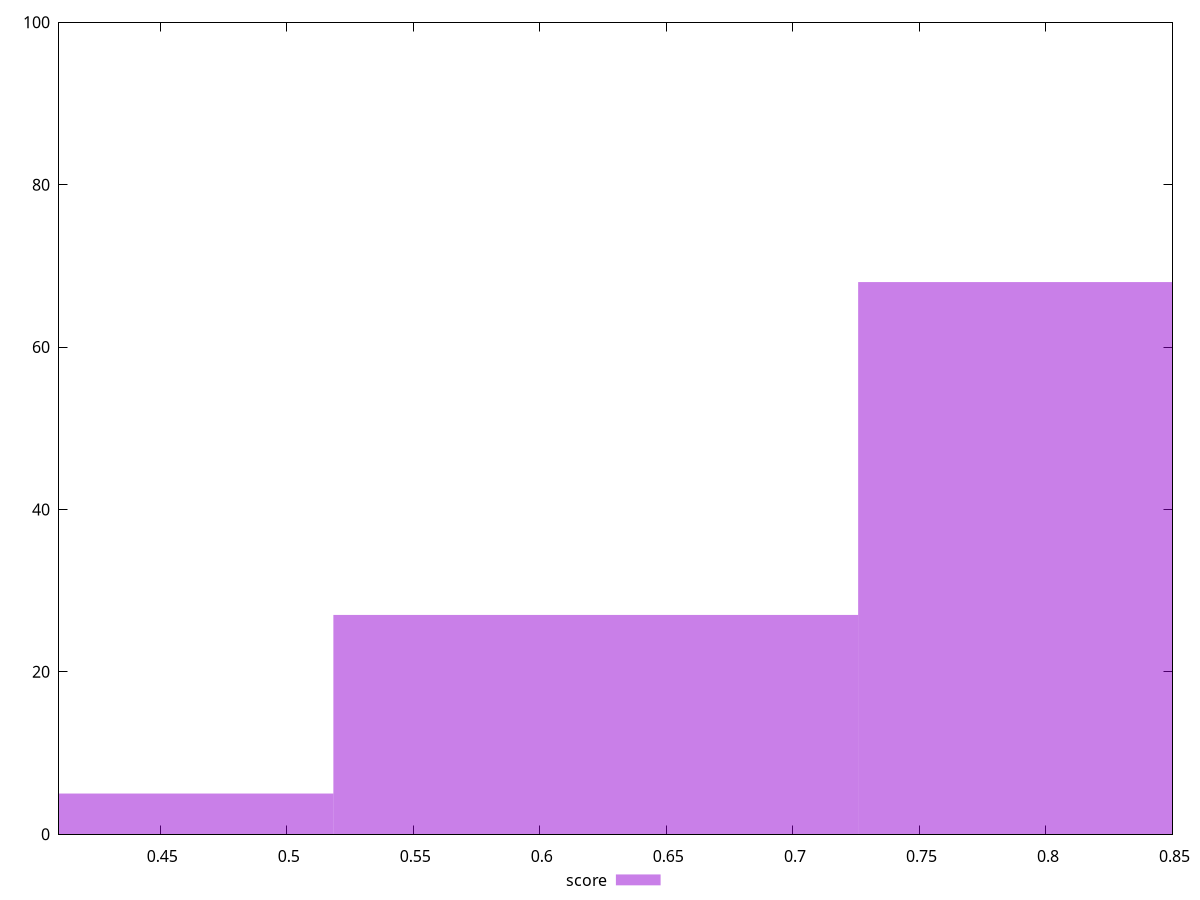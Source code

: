 reset

$score <<EOF
0.8294678389645573 68
0.41473391948227867 5
0.622100879223418 27
EOF

set key outside below
set boxwidth 0.20736695974113933
set xrange [0.41:0.85]
set yrange [0:100]
set trange [0:100]
set style fill transparent solid 0.5 noborder
set terminal svg size 640, 490 enhanced background rgb 'white'
set output "report_00013_2021-02-09T12-04-24.940Z/first-contentful-paint/samples/pages/score/histogram.svg"

plot $score title "score" with boxes

reset
